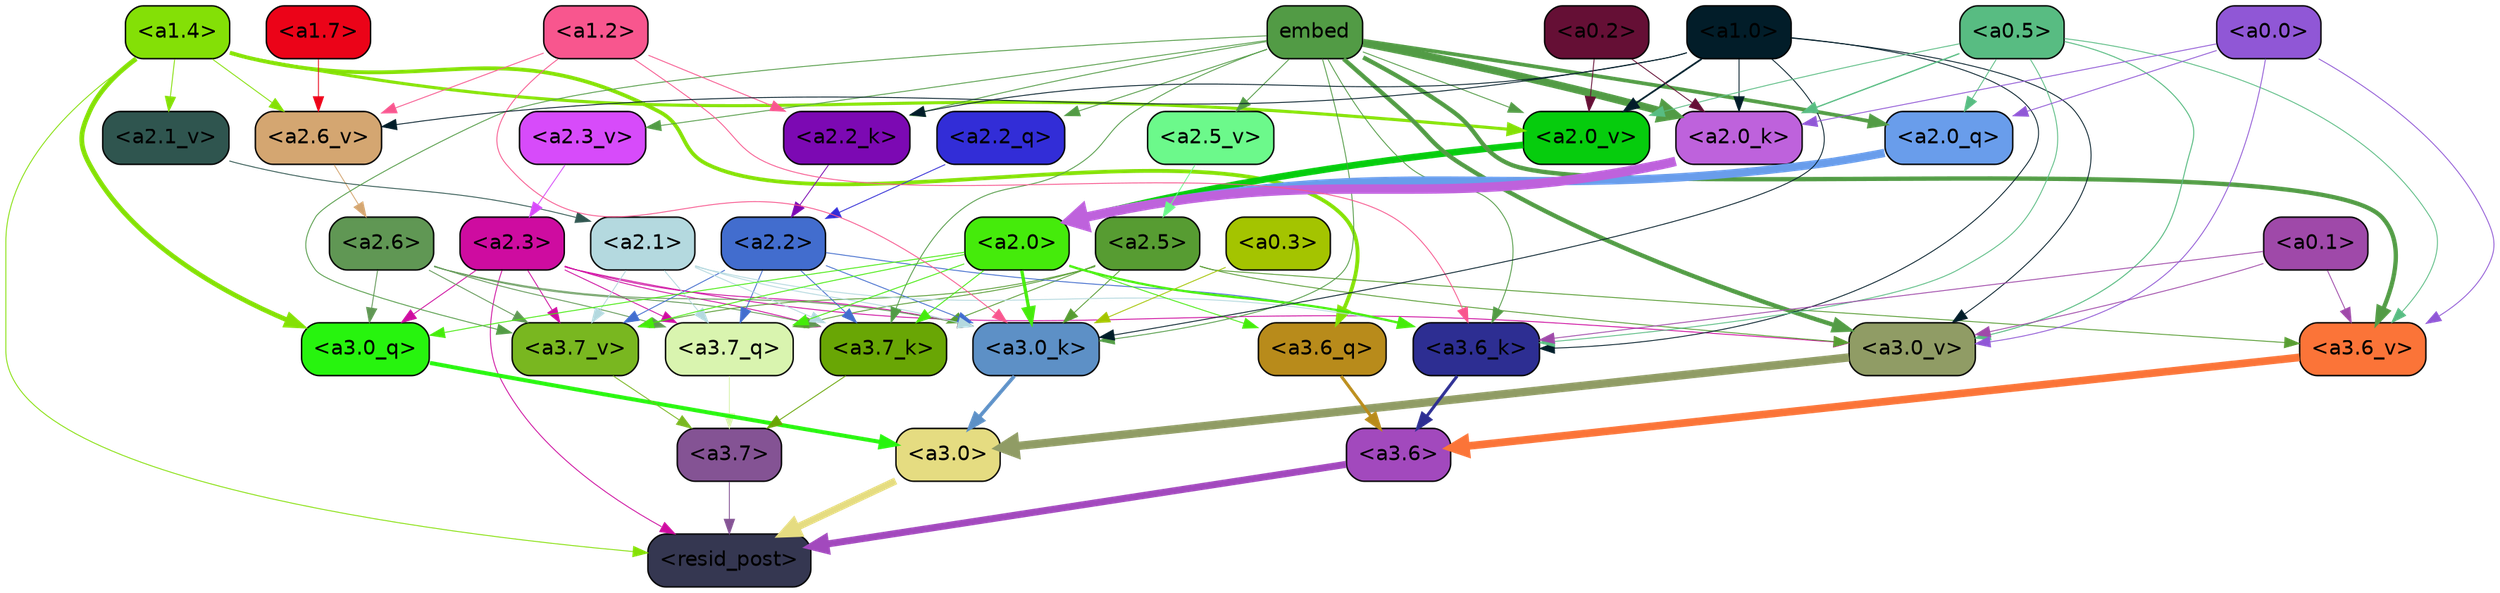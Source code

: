 strict digraph "" {
	graph [bgcolor=transparent,
		layout=dot,
		overlap=false,
		splines=true
	];
	"<a3.7>"	[color=black,
		fillcolor="#845394",
		fontname=Helvetica,
		shape=box,
		style="filled, rounded"];
	"<resid_post>"	[color=black,
		fillcolor="#353751",
		fontname=Helvetica,
		shape=box,
		style="filled, rounded"];
	"<a3.7>" -> "<resid_post>"	[color="#845394",
		penwidth=0.6];
	"<a3.6>"	[color=black,
		fillcolor="#a249bd",
		fontname=Helvetica,
		shape=box,
		style="filled, rounded"];
	"<a3.6>" -> "<resid_post>"	[color="#a249bd",
		penwidth=4.753257989883423];
	"<a3.0>"	[color=black,
		fillcolor="#e5dc81",
		fontname=Helvetica,
		shape=box,
		style="filled, rounded"];
	"<a3.0>" -> "<resid_post>"	[color="#e5dc81",
		penwidth=4.90053927898407];
	"<a2.3>"	[color=black,
		fillcolor="#ce0ca0",
		fontname=Helvetica,
		shape=box,
		style="filled, rounded"];
	"<a2.3>" -> "<resid_post>"	[color="#ce0ca0",
		penwidth=0.6];
	"<a3.7_q>"	[color=black,
		fillcolor="#d9f4af",
		fontname=Helvetica,
		shape=box,
		style="filled, rounded"];
	"<a2.3>" -> "<a3.7_q>"	[color="#ce0ca0",
		penwidth=0.6];
	"<a3.0_q>"	[color=black,
		fillcolor="#27f40e",
		fontname=Helvetica,
		shape=box,
		style="filled, rounded"];
	"<a2.3>" -> "<a3.0_q>"	[color="#ce0ca0",
		penwidth=0.6];
	"<a3.7_k>"	[color=black,
		fillcolor="#69a605",
		fontname=Helvetica,
		shape=box,
		style="filled, rounded"];
	"<a2.3>" -> "<a3.7_k>"	[color="#ce0ca0",
		penwidth=0.6];
	"<a3.0_k>"	[color=black,
		fillcolor="#5d90c6",
		fontname=Helvetica,
		shape=box,
		style="filled, rounded"];
	"<a2.3>" -> "<a3.0_k>"	[color="#ce0ca0",
		penwidth=0.6];
	"<a3.7_v>"	[color=black,
		fillcolor="#79b720",
		fontname=Helvetica,
		shape=box,
		style="filled, rounded"];
	"<a2.3>" -> "<a3.7_v>"	[color="#ce0ca0",
		penwidth=0.6];
	"<a3.0_v>"	[color=black,
		fillcolor="#909c65",
		fontname=Helvetica,
		shape=box,
		style="filled, rounded"];
	"<a2.3>" -> "<a3.0_v>"	[color="#ce0ca0",
		penwidth=0.6];
	"<a1.4>"	[color=black,
		fillcolor="#84e006",
		fontname=Helvetica,
		shape=box,
		style="filled, rounded"];
	"<a1.4>" -> "<resid_post>"	[color="#84e006",
		penwidth=0.6];
	"<a3.6_q>"	[color=black,
		fillcolor="#b88b1b",
		fontname=Helvetica,
		shape=box,
		style="filled, rounded"];
	"<a1.4>" -> "<a3.6_q>"	[color="#84e006",
		penwidth=2.6043437719345093];
	"<a1.4>" -> "<a3.0_q>"	[color="#84e006",
		penwidth=3.2779015004634857];
	"<a2.6_v>"	[color=black,
		fillcolor="#d4a671",
		fontname=Helvetica,
		shape=box,
		style="filled, rounded"];
	"<a1.4>" -> "<a2.6_v>"	[color="#84e006",
		penwidth=0.6];
	"<a2.1_v>"	[color=black,
		fillcolor="#2f554f",
		fontname=Helvetica,
		shape=box,
		style="filled, rounded"];
	"<a1.4>" -> "<a2.1_v>"	[color="#84e006",
		penwidth=0.6];
	"<a2.0_v>"	[color=black,
		fillcolor="#06cc0d",
		fontname=Helvetica,
		shape=box,
		style="filled, rounded"];
	"<a1.4>" -> "<a2.0_v>"	[color="#84e006",
		penwidth=2.089712530374527];
	"<a3.7_q>" -> "<a3.7>"	[color="#d9f4af",
		penwidth=0.6];
	"<a3.6_q>" -> "<a3.6>"	[color="#b88b1b",
		penwidth=2.091020345687866];
	"<a3.0_q>" -> "<a3.0>"	[color="#27f40e",
		penwidth=2.7421876192092896];
	"<a3.7_k>" -> "<a3.7>"	[color="#69a605",
		penwidth=0.6];
	"<a3.6_k>"	[color=black,
		fillcolor="#2d2e92",
		fontname=Helvetica,
		shape=box,
		style="filled, rounded"];
	"<a3.6_k>" -> "<a3.6>"	[color="#2d2e92",
		penwidth=2.048597991466522];
	"<a3.0_k>" -> "<a3.0>"	[color="#5d90c6",
		penwidth=2.476402521133423];
	"<a3.7_v>" -> "<a3.7>"	[color="#79b720",
		penwidth=0.6];
	"<a3.6_v>"	[color=black,
		fillcolor="#fb7438",
		fontname=Helvetica,
		shape=box,
		style="filled, rounded"];
	"<a3.6_v>" -> "<a3.6>"	[color="#fb7438",
		penwidth=5.2550448179244995];
	"<a3.0_v>" -> "<a3.0>"	[color="#909c65",
		penwidth=5.652270674705505];
	"<a2.6>"	[color=black,
		fillcolor="#609754",
		fontname=Helvetica,
		shape=box,
		style="filled, rounded"];
	"<a2.6>" -> "<a3.7_q>"	[color="#609754",
		penwidth=0.6];
	"<a2.6>" -> "<a3.0_q>"	[color="#609754",
		penwidth=0.6];
	"<a2.6>" -> "<a3.7_k>"	[color="#609754",
		penwidth=0.6];
	"<a2.6>" -> "<a3.0_k>"	[color="#609754",
		penwidth=0.6];
	"<a2.6>" -> "<a3.7_v>"	[color="#609754",
		penwidth=0.6];
	"<a2.5>"	[color=black,
		fillcolor="#579c32",
		fontname=Helvetica,
		shape=box,
		style="filled, rounded"];
	"<a2.5>" -> "<a3.7_q>"	[color="#579c32",
		penwidth=0.6];
	"<a2.5>" -> "<a3.7_k>"	[color="#579c32",
		penwidth=0.6];
	"<a2.5>" -> "<a3.0_k>"	[color="#579c32",
		penwidth=0.6];
	"<a2.5>" -> "<a3.7_v>"	[color="#579c32",
		penwidth=0.6];
	"<a2.5>" -> "<a3.6_v>"	[color="#579c32",
		penwidth=0.6];
	"<a2.5>" -> "<a3.0_v>"	[color="#579c32",
		penwidth=0.6];
	"<a2.2>"	[color=black,
		fillcolor="#426dce",
		fontname=Helvetica,
		shape=box,
		style="filled, rounded"];
	"<a2.2>" -> "<a3.7_q>"	[color="#426dce",
		penwidth=0.6];
	"<a2.2>" -> "<a3.7_k>"	[color="#426dce",
		penwidth=0.6];
	"<a2.2>" -> "<a3.6_k>"	[color="#426dce",
		penwidth=0.6];
	"<a2.2>" -> "<a3.0_k>"	[color="#426dce",
		penwidth=0.6];
	"<a2.2>" -> "<a3.7_v>"	[color="#426dce",
		penwidth=0.6];
	"<a2.1>"	[color=black,
		fillcolor="#b4d9df",
		fontname=Helvetica,
		shape=box,
		style="filled, rounded"];
	"<a2.1>" -> "<a3.7_q>"	[color="#b4d9df",
		penwidth=0.6];
	"<a2.1>" -> "<a3.7_k>"	[color="#b4d9df",
		penwidth=0.6];
	"<a2.1>" -> "<a3.6_k>"	[color="#b4d9df",
		penwidth=0.6];
	"<a2.1>" -> "<a3.0_k>"	[color="#b4d9df",
		penwidth=0.6];
	"<a2.1>" -> "<a3.7_v>"	[color="#b4d9df",
		penwidth=0.6];
	"<a2.0>"	[color=black,
		fillcolor="#45eb0b",
		fontname=Helvetica,
		shape=box,
		style="filled, rounded"];
	"<a2.0>" -> "<a3.7_q>"	[color="#45eb0b",
		penwidth=0.6];
	"<a2.0>" -> "<a3.6_q>"	[color="#45eb0b",
		penwidth=0.6];
	"<a2.0>" -> "<a3.0_q>"	[color="#45eb0b",
		penwidth=0.6];
	"<a2.0>" -> "<a3.7_k>"	[color="#45eb0b",
		penwidth=0.6];
	"<a2.0>" -> "<a3.6_k>"	[color="#45eb0b",
		penwidth=1.5290023684501648];
	"<a2.0>" -> "<a3.0_k>"	[color="#45eb0b",
		penwidth=2.2551413774490356];
	"<a2.0>" -> "<a3.7_v>"	[color="#45eb0b",
		penwidth=0.6];
	embed	[color=black,
		fillcolor="#529b45",
		fontname=Helvetica,
		shape=box,
		style="filled, rounded"];
	embed -> "<a3.7_k>"	[color="#529b45",
		penwidth=0.6];
	embed -> "<a3.6_k>"	[color="#529b45",
		penwidth=0.6];
	embed -> "<a3.0_k>"	[color="#529b45",
		penwidth=0.6];
	embed -> "<a3.7_v>"	[color="#529b45",
		penwidth=0.6];
	embed -> "<a3.6_v>"	[color="#529b45",
		penwidth=2.9556376338005066];
	embed -> "<a3.0_v>"	[color="#529b45",
		penwidth=2.972973108291626];
	"<a2.2_q>"	[color=black,
		fillcolor="#322dd7",
		fontname=Helvetica,
		shape=box,
		style="filled, rounded"];
	embed -> "<a2.2_q>"	[color="#529b45",
		penwidth=0.6];
	"<a2.0_q>"	[color=black,
		fillcolor="#699deb",
		fontname=Helvetica,
		shape=box,
		style="filled, rounded"];
	embed -> "<a2.0_q>"	[color="#529b45",
		penwidth=2.540744114667177];
	"<a2.2_k>"	[color=black,
		fillcolor="#7c09b3",
		fontname=Helvetica,
		shape=box,
		style="filled, rounded"];
	embed -> "<a2.2_k>"	[color="#529b45",
		penwidth=0.6];
	"<a2.0_k>"	[color=black,
		fillcolor="#be62dc",
		fontname=Helvetica,
		shape=box,
		style="filled, rounded"];
	embed -> "<a2.0_k>"	[color="#529b45",
		penwidth=5.233989953994751];
	"<a2.5_v>"	[color=black,
		fillcolor="#6cf98b",
		fontname=Helvetica,
		shape=box,
		style="filled, rounded"];
	embed -> "<a2.5_v>"	[color="#529b45",
		penwidth=0.6];
	"<a2.3_v>"	[color=black,
		fillcolor="#d74bfa",
		fontname=Helvetica,
		shape=box,
		style="filled, rounded"];
	embed -> "<a2.3_v>"	[color="#529b45",
		penwidth=0.6];
	embed -> "<a2.0_v>"	[color="#529b45",
		penwidth=0.6];
	"<a1.2>"	[color=black,
		fillcolor="#f8568e",
		fontname=Helvetica,
		shape=box,
		style="filled, rounded"];
	"<a1.2>" -> "<a3.6_k>"	[color="#f8568e",
		penwidth=0.6];
	"<a1.2>" -> "<a3.0_k>"	[color="#f8568e",
		penwidth=0.6];
	"<a1.2>" -> "<a2.2_k>"	[color="#f8568e",
		penwidth=0.6];
	"<a1.2>" -> "<a2.6_v>"	[color="#f8568e",
		penwidth=0.6];
	"<a1.0>"	[color=black,
		fillcolor="#021d29",
		fontname=Helvetica,
		shape=box,
		style="filled, rounded"];
	"<a1.0>" -> "<a3.6_k>"	[color="#021d29",
		penwidth=0.6];
	"<a1.0>" -> "<a3.0_k>"	[color="#021d29",
		penwidth=0.6];
	"<a1.0>" -> "<a3.0_v>"	[color="#021d29",
		penwidth=0.6];
	"<a1.0>" -> "<a2.2_k>"	[color="#021d29",
		penwidth=0.6];
	"<a1.0>" -> "<a2.0_k>"	[color="#021d29",
		penwidth=0.6];
	"<a1.0>" -> "<a2.6_v>"	[color="#021d29",
		penwidth=0.6];
	"<a1.0>" -> "<a2.0_v>"	[color="#021d29",
		penwidth=1.1915444135665894];
	"<a0.5>"	[color=black,
		fillcolor="#58bc82",
		fontname=Helvetica,
		shape=box,
		style="filled, rounded"];
	"<a0.5>" -> "<a3.6_k>"	[color="#58bc82",
		penwidth=0.6];
	"<a0.5>" -> "<a3.6_v>"	[color="#58bc82",
		penwidth=0.6];
	"<a0.5>" -> "<a3.0_v>"	[color="#58bc82",
		penwidth=0.6790935099124908];
	"<a0.5>" -> "<a2.0_q>"	[color="#58bc82",
		penwidth=0.6];
	"<a0.5>" -> "<a2.0_k>"	[color="#58bc82",
		penwidth=0.8868831396102905];
	"<a0.5>" -> "<a2.0_v>"	[color="#58bc82",
		penwidth=0.6];
	"<a0.1>"	[color=black,
		fillcolor="#9f49a9",
		fontname=Helvetica,
		shape=box,
		style="filled, rounded"];
	"<a0.1>" -> "<a3.6_k>"	[color="#9f49a9",
		penwidth=0.6];
	"<a0.1>" -> "<a3.6_v>"	[color="#9f49a9",
		penwidth=0.6];
	"<a0.1>" -> "<a3.0_v>"	[color="#9f49a9",
		penwidth=0.6];
	"<a0.3>"	[color=black,
		fillcolor="#a4c400",
		fontname=Helvetica,
		shape=box,
		style="filled, rounded"];
	"<a0.3>" -> "<a3.0_k>"	[color="#a4c400",
		penwidth=0.6];
	"<a0.0>"	[color=black,
		fillcolor="#9057d6",
		fontname=Helvetica,
		shape=box,
		style="filled, rounded"];
	"<a0.0>" -> "<a3.6_v>"	[color="#9057d6",
		penwidth=0.6];
	"<a0.0>" -> "<a3.0_v>"	[color="#9057d6",
		penwidth=0.6];
	"<a0.0>" -> "<a2.0_q>"	[color="#9057d6",
		penwidth=0.6];
	"<a0.0>" -> "<a2.0_k>"	[color="#9057d6",
		penwidth=0.6];
	"<a2.2_q>" -> "<a2.2>"	[color="#322dd7",
		penwidth=0.6];
	"<a2.0_q>" -> "<a2.0>"	[color="#699deb",
		penwidth=5.6763341426849365];
	"<a2.2_k>" -> "<a2.2>"	[color="#7c09b3",
		penwidth=0.6];
	"<a2.0_k>" -> "<a2.0>"	[color="#be62dc",
		penwidth=6.450865745544434];
	"<a2.6_v>" -> "<a2.6>"	[color="#d4a671",
		penwidth=0.6];
	"<a2.5_v>" -> "<a2.5>"	[color="#6cf98b",
		penwidth=0.6];
	"<a2.3_v>" -> "<a2.3>"	[color="#d74bfa",
		penwidth=0.6];
	"<a2.1_v>" -> "<a2.1>"	[color="#2f554f",
		penwidth=0.6];
	"<a2.0_v>" -> "<a2.0>"	[color="#06cc0d",
		penwidth=4.569358706474304];
	"<a0.2>"	[color=black,
		fillcolor="#650f35",
		fontname=Helvetica,
		shape=box,
		style="filled, rounded"];
	"<a0.2>" -> "<a2.0_k>"	[color="#650f35",
		penwidth=0.6];
	"<a0.2>" -> "<a2.0_v>"	[color="#650f35",
		penwidth=0.6];
	"<a1.7>"	[color=black,
		fillcolor="#eb0318",
		fontname=Helvetica,
		shape=box,
		style="filled, rounded"];
	"<a1.7>" -> "<a2.6_v>"	[color="#eb0318",
		penwidth=0.6];
}
